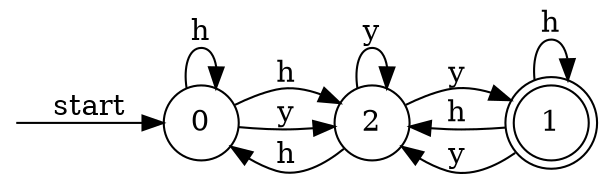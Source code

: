 digraph enfa {
    rankdir = LR;
    node [shape = circle];
    __start [style = invis, shape = point];
    __start -> "0" [ label = "start" ];
    node [shape = doublecircle]; "1"
    node [shape = circle];
    "2" -> "2" [ label = "y" ];
    "2" -> "1" [ label = "y" ];
    "0" -> "2" [ label = "h" ];
    "0" -> "0" [ label = "h" ];
    "0" -> "2" [ label = "y" ];
    "2" -> "0" [ label = "h" ];
    "1" -> "1" [ label = "h" ];
    "1" -> "2" [ label = "h" ];
    "1" -> "2" [ label = "y" ];
}

